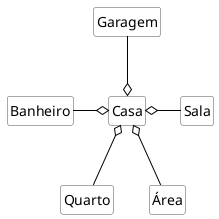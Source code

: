 @startuml mod03ima01
hide circle
hide methods
hide empty members

skinparam class {
    BackgroundColor White
    ArrowColor Black
    BorderColor #505050
}
class "Casa" as ca
class "Quarto" as qu
class "Banheiro" as ba
class "Sala" as sa
class "Garagem" as ga
class "Área" as ar
ca o-down- qu
ca o-left- ba
ca o-right- sa
ca o-up- ga
ca o-- ar
@enduml